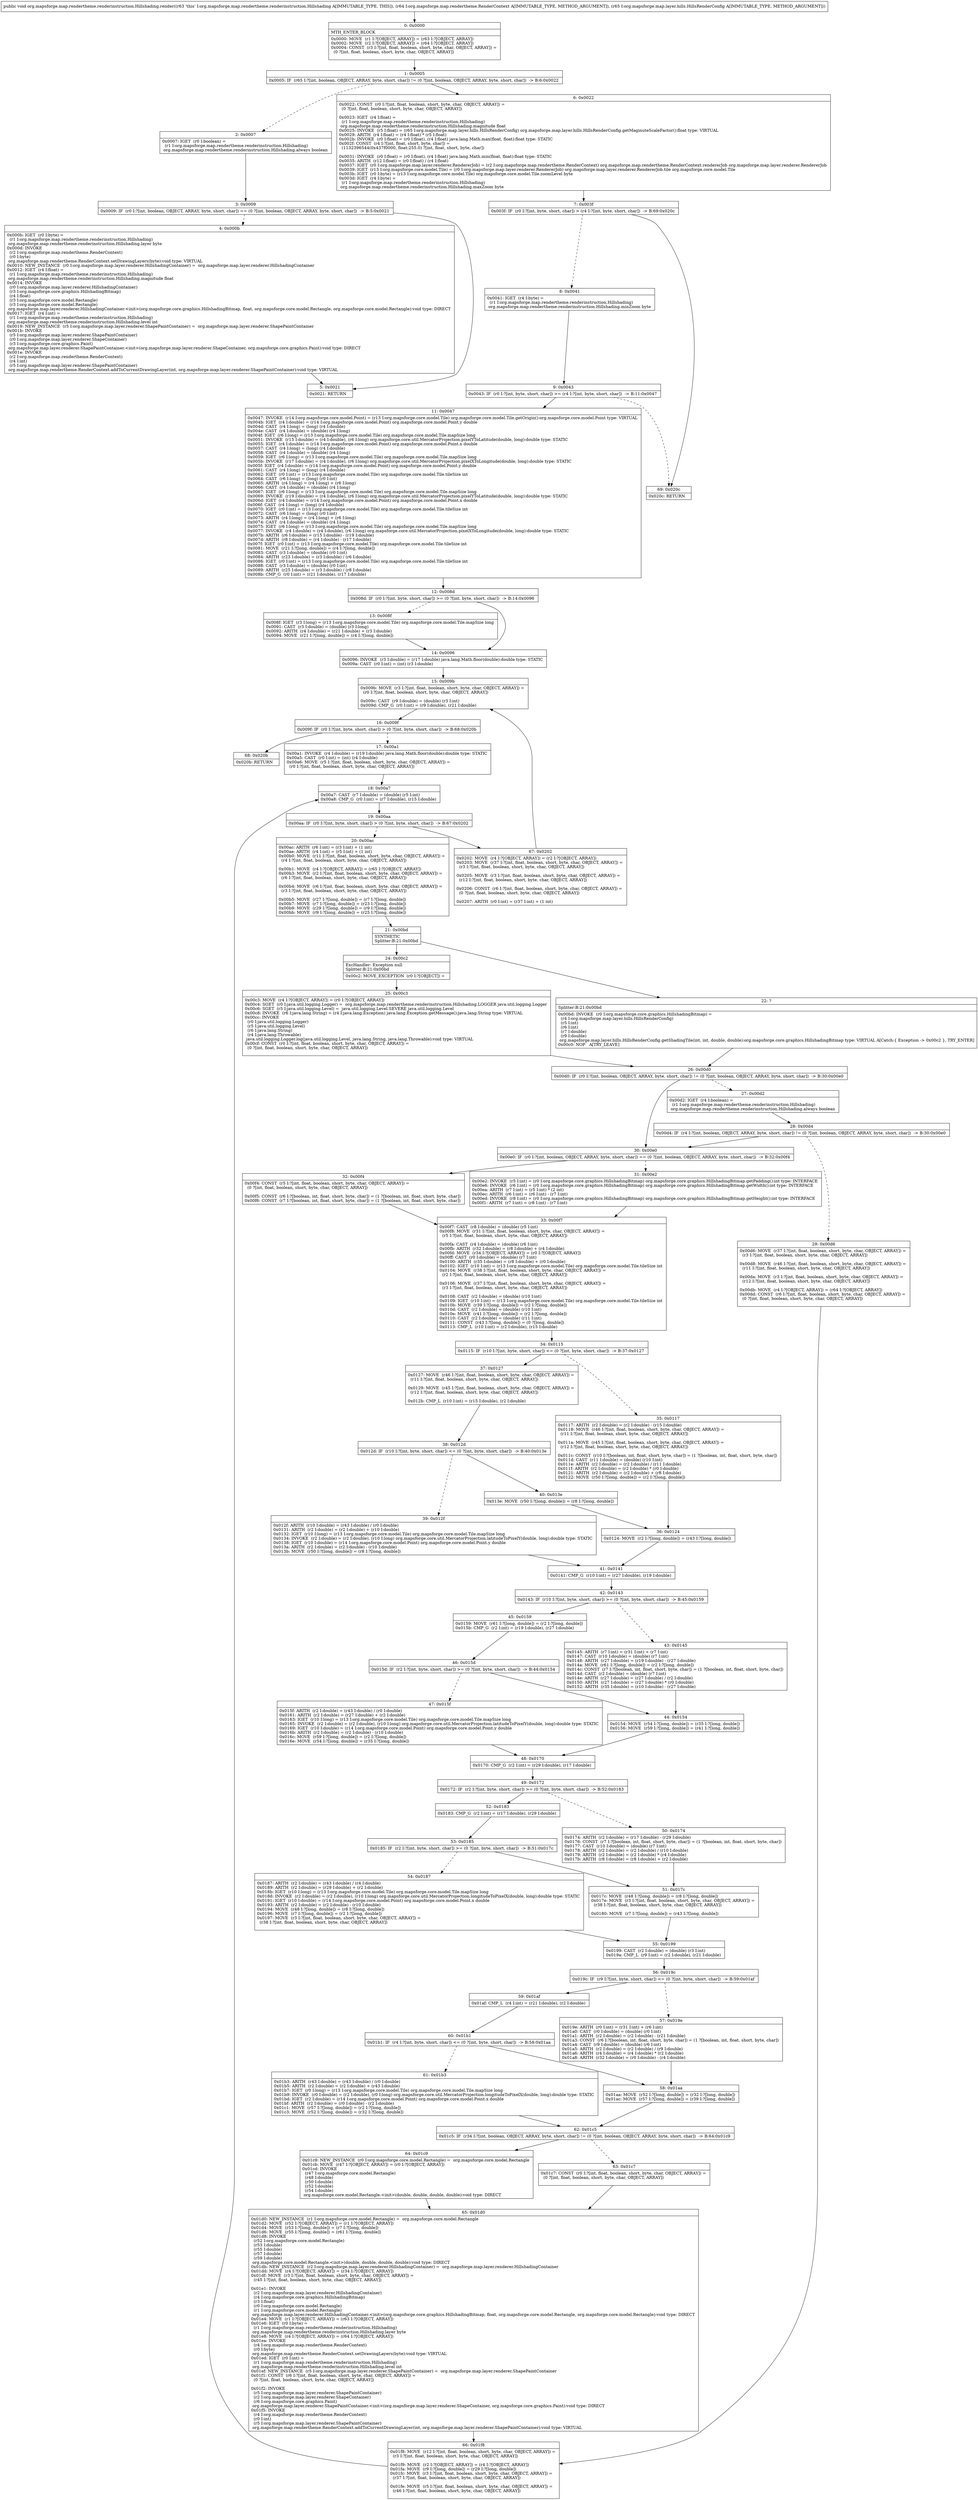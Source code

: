 digraph "CFG fororg.mapsforge.map.rendertheme.renderinstruction.Hillshading.render(Lorg\/mapsforge\/map\/rendertheme\/RenderContext;Lorg\/mapsforge\/map\/layer\/hills\/HillsRenderConfig;)V" {
Node_0 [shape=record,label="{0\:\ 0x0000|MTH_ENTER_BLOCK\l|0x0000: MOVE  (r1 I:?[OBJECT, ARRAY]) = (r63 I:?[OBJECT, ARRAY]) \l0x0002: MOVE  (r2 I:?[OBJECT, ARRAY]) = (r64 I:?[OBJECT, ARRAY]) \l0x0004: CONST  (r3 I:?[int, float, boolean, short, byte, char, OBJECT, ARRAY]) = \l  (0 ?[int, float, boolean, short, byte, char, OBJECT, ARRAY])\l \l}"];
Node_1 [shape=record,label="{1\:\ 0x0005|0x0005: IF  (r65 I:?[int, boolean, OBJECT, ARRAY, byte, short, char]) != (0 ?[int, boolean, OBJECT, ARRAY, byte, short, char])  \-\> B:6:0x0022 \l}"];
Node_2 [shape=record,label="{2\:\ 0x0007|0x0007: IGET  (r0 I:boolean) = \l  (r1 I:org.mapsforge.map.rendertheme.renderinstruction.Hillshading)\l org.mapsforge.map.rendertheme.renderinstruction.Hillshading.always boolean \l}"];
Node_3 [shape=record,label="{3\:\ 0x0009|0x0009: IF  (r0 I:?[int, boolean, OBJECT, ARRAY, byte, short, char]) == (0 ?[int, boolean, OBJECT, ARRAY, byte, short, char])  \-\> B:5:0x0021 \l}"];
Node_4 [shape=record,label="{4\:\ 0x000b|0x000b: IGET  (r0 I:byte) = \l  (r1 I:org.mapsforge.map.rendertheme.renderinstruction.Hillshading)\l org.mapsforge.map.rendertheme.renderinstruction.Hillshading.layer byte \l0x000d: INVOKE  \l  (r2 I:org.mapsforge.map.rendertheme.RenderContext)\l  (r0 I:byte)\l org.mapsforge.map.rendertheme.RenderContext.setDrawingLayers(byte):void type: VIRTUAL \l0x0010: NEW_INSTANCE  (r0 I:org.mapsforge.map.layer.renderer.HillshadingContainer) =  org.mapsforge.map.layer.renderer.HillshadingContainer \l0x0012: IGET  (r4 I:float) = \l  (r1 I:org.mapsforge.map.rendertheme.renderinstruction.Hillshading)\l org.mapsforge.map.rendertheme.renderinstruction.Hillshading.magnitude float \l0x0014: INVOKE  \l  (r0 I:org.mapsforge.map.layer.renderer.HillshadingContainer)\l  (r3 I:org.mapsforge.core.graphics.HillshadingBitmap)\l  (r4 I:float)\l  (r3 I:org.mapsforge.core.model.Rectangle)\l  (r3 I:org.mapsforge.core.model.Rectangle)\l org.mapsforge.map.layer.renderer.HillshadingContainer.\<init\>(org.mapsforge.core.graphics.HillshadingBitmap, float, org.mapsforge.core.model.Rectangle, org.mapsforge.core.model.Rectangle):void type: DIRECT \l0x0017: IGET  (r4 I:int) = \l  (r1 I:org.mapsforge.map.rendertheme.renderinstruction.Hillshading)\l org.mapsforge.map.rendertheme.renderinstruction.Hillshading.level int \l0x0019: NEW_INSTANCE  (r5 I:org.mapsforge.map.layer.renderer.ShapePaintContainer) =  org.mapsforge.map.layer.renderer.ShapePaintContainer \l0x001b: INVOKE  \l  (r5 I:org.mapsforge.map.layer.renderer.ShapePaintContainer)\l  (r0 I:org.mapsforge.map.layer.renderer.ShapeContainer)\l  (r3 I:org.mapsforge.core.graphics.Paint)\l org.mapsforge.map.layer.renderer.ShapePaintContainer.\<init\>(org.mapsforge.map.layer.renderer.ShapeContainer, org.mapsforge.core.graphics.Paint):void type: DIRECT \l0x001e: INVOKE  \l  (r2 I:org.mapsforge.map.rendertheme.RenderContext)\l  (r4 I:int)\l  (r5 I:org.mapsforge.map.layer.renderer.ShapePaintContainer)\l org.mapsforge.map.rendertheme.RenderContext.addToCurrentDrawingLayer(int, org.mapsforge.map.layer.renderer.ShapePaintContainer):void type: VIRTUAL \l}"];
Node_5 [shape=record,label="{5\:\ 0x0021|0x0021: RETURN   \l}"];
Node_6 [shape=record,label="{6\:\ 0x0022|0x0022: CONST  (r0 I:?[int, float, boolean, short, byte, char, OBJECT, ARRAY]) = \l  (0 ?[int, float, boolean, short, byte, char, OBJECT, ARRAY])\l \l0x0023: IGET  (r4 I:float) = \l  (r1 I:org.mapsforge.map.rendertheme.renderinstruction.Hillshading)\l org.mapsforge.map.rendertheme.renderinstruction.Hillshading.magnitude float \l0x0025: INVOKE  (r5 I:float) = (r65 I:org.mapsforge.map.layer.hills.HillsRenderConfig) org.mapsforge.map.layer.hills.HillsRenderConfig.getMaginuteScaleFactor():float type: VIRTUAL \l0x0029: ARITH  (r4 I:float) = (r4 I:float) * (r5 I:float) \l0x002b: INVOKE  (r0 I:float) = (r0 I:float), (r4 I:float) java.lang.Math.max(float, float):float type: STATIC \l0x002f: CONST  (r4 I:?[int, float, short, byte, char]) = \l  (1132396544(0x437f0000, float:255.0) ?[int, float, short, byte, char])\l \l0x0031: INVOKE  (r0 I:float) = (r0 I:float), (r4 I:float) java.lang.Math.min(float, float):float type: STATIC \l0x0035: ARITH  (r12 I:float) = (r0 I:float) \/ (r4 I:float) \l0x0037: IGET  (r0 I:org.mapsforge.map.layer.renderer.RendererJob) = (r2 I:org.mapsforge.map.rendertheme.RenderContext) org.mapsforge.map.rendertheme.RenderContext.rendererJob org.mapsforge.map.layer.renderer.RendererJob \l0x0039: IGET  (r13 I:org.mapsforge.core.model.Tile) = (r0 I:org.mapsforge.map.layer.renderer.RendererJob) org.mapsforge.map.layer.renderer.RendererJob.tile org.mapsforge.core.model.Tile \l0x003b: IGET  (r0 I:byte) = (r13 I:org.mapsforge.core.model.Tile) org.mapsforge.core.model.Tile.zoomLevel byte \l0x003d: IGET  (r4 I:byte) = \l  (r1 I:org.mapsforge.map.rendertheme.renderinstruction.Hillshading)\l org.mapsforge.map.rendertheme.renderinstruction.Hillshading.maxZoom byte \l}"];
Node_7 [shape=record,label="{7\:\ 0x003f|0x003f: IF  (r0 I:?[int, byte, short, char]) \> (r4 I:?[int, byte, short, char])  \-\> B:69:0x020c \l}"];
Node_8 [shape=record,label="{8\:\ 0x0041|0x0041: IGET  (r4 I:byte) = \l  (r1 I:org.mapsforge.map.rendertheme.renderinstruction.Hillshading)\l org.mapsforge.map.rendertheme.renderinstruction.Hillshading.minZoom byte \l}"];
Node_9 [shape=record,label="{9\:\ 0x0043|0x0043: IF  (r0 I:?[int, byte, short, char]) \>= (r4 I:?[int, byte, short, char])  \-\> B:11:0x0047 \l}"];
Node_11 [shape=record,label="{11\:\ 0x0047|0x0047: INVOKE  (r14 I:org.mapsforge.core.model.Point) = (r13 I:org.mapsforge.core.model.Tile) org.mapsforge.core.model.Tile.getOrigin():org.mapsforge.core.model.Point type: VIRTUAL \l0x004b: IGET  (r4 I:double) = (r14 I:org.mapsforge.core.model.Point) org.mapsforge.core.model.Point.y double \l0x004d: CAST  (r4 I:long) = (long) (r4 I:double) \l0x004e: CAST  (r4 I:double) = (double) (r4 I:long) \l0x004f: IGET  (r6 I:long) = (r13 I:org.mapsforge.core.model.Tile) org.mapsforge.core.model.Tile.mapSize long \l0x0051: INVOKE  (r15 I:double) = (r4 I:double), (r6 I:long) org.mapsforge.core.util.MercatorProjection.pixelYToLatitude(double, long):double type: STATIC \l0x0055: IGET  (r4 I:double) = (r14 I:org.mapsforge.core.model.Point) org.mapsforge.core.model.Point.x double \l0x0057: CAST  (r4 I:long) = (long) (r4 I:double) \l0x0058: CAST  (r4 I:double) = (double) (r4 I:long) \l0x0059: IGET  (r6 I:long) = (r13 I:org.mapsforge.core.model.Tile) org.mapsforge.core.model.Tile.mapSize long \l0x005b: INVOKE  (r17 I:double) = (r4 I:double), (r6 I:long) org.mapsforge.core.util.MercatorProjection.pixelXToLongitude(double, long):double type: STATIC \l0x005f: IGET  (r4 I:double) = (r14 I:org.mapsforge.core.model.Point) org.mapsforge.core.model.Point.y double \l0x0061: CAST  (r4 I:long) = (long) (r4 I:double) \l0x0062: IGET  (r0 I:int) = (r13 I:org.mapsforge.core.model.Tile) org.mapsforge.core.model.Tile.tileSize int \l0x0064: CAST  (r6 I:long) = (long) (r0 I:int) \l0x0065: ARITH  (r4 I:long) = (r4 I:long) + (r6 I:long) \l0x0066: CAST  (r4 I:double) = (double) (r4 I:long) \l0x0067: IGET  (r6 I:long) = (r13 I:org.mapsforge.core.model.Tile) org.mapsforge.core.model.Tile.mapSize long \l0x0069: INVOKE  (r19 I:double) = (r4 I:double), (r6 I:long) org.mapsforge.core.util.MercatorProjection.pixelYToLatitude(double, long):double type: STATIC \l0x006d: IGET  (r4 I:double) = (r14 I:org.mapsforge.core.model.Point) org.mapsforge.core.model.Point.x double \l0x006f: CAST  (r4 I:long) = (long) (r4 I:double) \l0x0070: IGET  (r0 I:int) = (r13 I:org.mapsforge.core.model.Tile) org.mapsforge.core.model.Tile.tileSize int \l0x0072: CAST  (r6 I:long) = (long) (r0 I:int) \l0x0073: ARITH  (r4 I:long) = (r4 I:long) + (r6 I:long) \l0x0074: CAST  (r4 I:double) = (double) (r4 I:long) \l0x0075: IGET  (r6 I:long) = (r13 I:org.mapsforge.core.model.Tile) org.mapsforge.core.model.Tile.mapSize long \l0x0077: INVOKE  (r4 I:double) = (r4 I:double), (r6 I:long) org.mapsforge.core.util.MercatorProjection.pixelXToLongitude(double, long):double type: STATIC \l0x007b: ARITH  (r6 I:double) = (r15 I:double) \- (r19 I:double) \l0x007d: ARITH  (r8 I:double) = (r4 I:double) \- (r17 I:double) \l0x007f: IGET  (r0 I:int) = (r13 I:org.mapsforge.core.model.Tile) org.mapsforge.core.model.Tile.tileSize int \l0x0081: MOVE  (r21 I:?[long, double]) = (r4 I:?[long, double]) \l0x0083: CAST  (r3 I:double) = (double) (r0 I:int) \l0x0084: ARITH  (r23 I:double) = (r3 I:double) \/ (r6 I:double) \l0x0086: IGET  (r0 I:int) = (r13 I:org.mapsforge.core.model.Tile) org.mapsforge.core.model.Tile.tileSize int \l0x0088: CAST  (r3 I:double) = (double) (r0 I:int) \l0x0089: ARITH  (r25 I:double) = (r3 I:double) \/ (r8 I:double) \l0x008b: CMP_G  (r0 I:int) = (r21 I:double), (r17 I:double) \l}"];
Node_12 [shape=record,label="{12\:\ 0x008d|0x008d: IF  (r0 I:?[int, byte, short, char]) \>= (0 ?[int, byte, short, char])  \-\> B:14:0x0096 \l}"];
Node_13 [shape=record,label="{13\:\ 0x008f|0x008f: IGET  (r3 I:long) = (r13 I:org.mapsforge.core.model.Tile) org.mapsforge.core.model.Tile.mapSize long \l0x0091: CAST  (r3 I:double) = (double) (r3 I:long) \l0x0092: ARITH  (r4 I:double) = (r21 I:double) + (r3 I:double) \l0x0094: MOVE  (r21 I:?[long, double]) = (r4 I:?[long, double]) \l}"];
Node_14 [shape=record,label="{14\:\ 0x0096|0x0096: INVOKE  (r3 I:double) = (r17 I:double) java.lang.Math.floor(double):double type: STATIC \l0x009a: CAST  (r0 I:int) = (int) (r3 I:double) \l}"];
Node_15 [shape=record,label="{15\:\ 0x009b|0x009b: MOVE  (r3 I:?[int, float, boolean, short, byte, char, OBJECT, ARRAY]) = \l  (r0 I:?[int, float, boolean, short, byte, char, OBJECT, ARRAY])\l \l0x009c: CAST  (r9 I:double) = (double) (r3 I:int) \l0x009d: CMP_G  (r0 I:int) = (r9 I:double), (r21 I:double) \l}"];
Node_16 [shape=record,label="{16\:\ 0x009f|0x009f: IF  (r0 I:?[int, byte, short, char]) \> (0 ?[int, byte, short, char])  \-\> B:68:0x020b \l}"];
Node_17 [shape=record,label="{17\:\ 0x00a1|0x00a1: INVOKE  (r4 I:double) = (r19 I:double) java.lang.Math.floor(double):double type: STATIC \l0x00a5: CAST  (r0 I:int) = (int) (r4 I:double) \l0x00a6: MOVE  (r5 I:?[int, float, boolean, short, byte, char, OBJECT, ARRAY]) = \l  (r0 I:?[int, float, boolean, short, byte, char, OBJECT, ARRAY])\l \l}"];
Node_18 [shape=record,label="{18\:\ 0x00a7|0x00a7: CAST  (r7 I:double) = (double) (r5 I:int) \l0x00a8: CMP_G  (r0 I:int) = (r7 I:double), (r15 I:double) \l}"];
Node_19 [shape=record,label="{19\:\ 0x00aa|0x00aa: IF  (r0 I:?[int, byte, short, char]) \> (0 ?[int, byte, short, char])  \-\> B:67:0x0202 \l}"];
Node_20 [shape=record,label="{20\:\ 0x00ac|0x00ac: ARITH  (r6 I:int) = (r3 I:int) + (1 int) \l0x00ae: ARITH  (r4 I:int) = (r5 I:int) + (1 int) \l0x00b0: MOVE  (r11 I:?[int, float, boolean, short, byte, char, OBJECT, ARRAY]) = \l  (r4 I:?[int, float, boolean, short, byte, char, OBJECT, ARRAY])\l \l0x00b1: MOVE  (r4 I:?[OBJECT, ARRAY]) = (r65 I:?[OBJECT, ARRAY]) \l0x00b3: MOVE  (r2 I:?[int, float, boolean, short, byte, char, OBJECT, ARRAY]) = \l  (r6 I:?[int, float, boolean, short, byte, char, OBJECT, ARRAY])\l \l0x00b4: MOVE  (r6 I:?[int, float, boolean, short, byte, char, OBJECT, ARRAY]) = \l  (r3 I:?[int, float, boolean, short, byte, char, OBJECT, ARRAY])\l \l0x00b5: MOVE  (r27 I:?[long, double]) = (r7 I:?[long, double]) \l0x00b7: MOVE  (r7 I:?[long, double]) = (r23 I:?[long, double]) \l0x00b9: MOVE  (r29 I:?[long, double]) = (r9 I:?[long, double]) \l0x00bb: MOVE  (r9 I:?[long, double]) = (r25 I:?[long, double]) \l}"];
Node_21 [shape=record,label="{21\:\ 0x00bd|SYNTHETIC\lSplitter:B:21:0x00bd\l}"];
Node_22 [shape=record,label="{22\:\ ?|Splitter:B:21:0x00bd\l|0x00bd: INVOKE  (r0 I:org.mapsforge.core.graphics.HillshadingBitmap) = \l  (r4 I:org.mapsforge.map.layer.hills.HillsRenderConfig)\l  (r5 I:int)\l  (r6 I:int)\l  (r7 I:double)\l  (r9 I:double)\l org.mapsforge.map.layer.hills.HillsRenderConfig.getShadingTile(int, int, double, double):org.mapsforge.core.graphics.HillshadingBitmap type: VIRTUAL A[Catch:\{ Exception \-\> 0x00c2 \}, TRY_ENTER]\l0x00c0: NOP   A[TRY_LEAVE]\l}"];
Node_24 [shape=record,label="{24\:\ 0x00c2|ExcHandler: Exception null\lSplitter:B:21:0x00bd\l|0x00c2: MOVE_EXCEPTION  (r0 I:?[OBJECT]) =  \l}"];
Node_25 [shape=record,label="{25\:\ 0x00c3|0x00c3: MOVE  (r4 I:?[OBJECT, ARRAY]) = (r0 I:?[OBJECT, ARRAY]) \l0x00c4: SGET  (r0 I:java.util.logging.Logger) =  org.mapsforge.map.rendertheme.renderinstruction.Hillshading.LOGGER java.util.logging.Logger \l0x00c6: SGET  (r5 I:java.util.logging.Level) =  java.util.logging.Level.SEVERE java.util.logging.Level \l0x00c8: INVOKE  (r6 I:java.lang.String) = (r4 I:java.lang.Exception) java.lang.Exception.getMessage():java.lang.String type: VIRTUAL \l0x00cc: INVOKE  \l  (r0 I:java.util.logging.Logger)\l  (r5 I:java.util.logging.Level)\l  (r6 I:java.lang.String)\l  (r4 I:java.lang.Throwable)\l java.util.logging.Logger.log(java.util.logging.Level, java.lang.String, java.lang.Throwable):void type: VIRTUAL \l0x00cf: CONST  (r0 I:?[int, float, boolean, short, byte, char, OBJECT, ARRAY]) = \l  (0 ?[int, float, boolean, short, byte, char, OBJECT, ARRAY])\l \l}"];
Node_26 [shape=record,label="{26\:\ 0x00d0|0x00d0: IF  (r0 I:?[int, boolean, OBJECT, ARRAY, byte, short, char]) != (0 ?[int, boolean, OBJECT, ARRAY, byte, short, char])  \-\> B:30:0x00e0 \l}"];
Node_27 [shape=record,label="{27\:\ 0x00d2|0x00d2: IGET  (r4 I:boolean) = \l  (r1 I:org.mapsforge.map.rendertheme.renderinstruction.Hillshading)\l org.mapsforge.map.rendertheme.renderinstruction.Hillshading.always boolean \l}"];
Node_28 [shape=record,label="{28\:\ 0x00d4|0x00d4: IF  (r4 I:?[int, boolean, OBJECT, ARRAY, byte, short, char]) != (0 ?[int, boolean, OBJECT, ARRAY, byte, short, char])  \-\> B:30:0x00e0 \l}"];
Node_29 [shape=record,label="{29\:\ 0x00d6|0x00d6: MOVE  (r37 I:?[int, float, boolean, short, byte, char, OBJECT, ARRAY]) = \l  (r3 I:?[int, float, boolean, short, byte, char, OBJECT, ARRAY])\l \l0x00d8: MOVE  (r46 I:?[int, float, boolean, short, byte, char, OBJECT, ARRAY]) = \l  (r11 I:?[int, float, boolean, short, byte, char, OBJECT, ARRAY])\l \l0x00da: MOVE  (r3 I:?[int, float, boolean, short, byte, char, OBJECT, ARRAY]) = \l  (r12 I:?[int, float, boolean, short, byte, char, OBJECT, ARRAY])\l \l0x00db: MOVE  (r4 I:?[OBJECT, ARRAY]) = (r64 I:?[OBJECT, ARRAY]) \l0x00dd: CONST  (r6 I:?[int, float, boolean, short, byte, char, OBJECT, ARRAY]) = \l  (0 ?[int, float, boolean, short, byte, char, OBJECT, ARRAY])\l \l}"];
Node_30 [shape=record,label="{30\:\ 0x00e0|0x00e0: IF  (r0 I:?[int, boolean, OBJECT, ARRAY, byte, short, char]) == (0 ?[int, boolean, OBJECT, ARRAY, byte, short, char])  \-\> B:32:0x00f4 \l}"];
Node_31 [shape=record,label="{31\:\ 0x00e2|0x00e2: INVOKE  (r5 I:int) = (r0 I:org.mapsforge.core.graphics.HillshadingBitmap) org.mapsforge.core.graphics.HillshadingBitmap.getPadding():int type: INTERFACE \l0x00e6: INVOKE  (r6 I:int) = (r0 I:org.mapsforge.core.graphics.HillshadingBitmap) org.mapsforge.core.graphics.HillshadingBitmap.getWidth():int type: INTERFACE \l0x00ea: ARITH  (r7 I:int) = (r5 I:int) * (2 int) \l0x00ec: ARITH  (r6 I:int) = (r6 I:int) \- (r7 I:int) \l0x00ed: INVOKE  (r8 I:int) = (r0 I:org.mapsforge.core.graphics.HillshadingBitmap) org.mapsforge.core.graphics.HillshadingBitmap.getHeight():int type: INTERFACE \l0x00f1: ARITH  (r7 I:int) = (r8 I:int) \- (r7 I:int) \l}"];
Node_32 [shape=record,label="{32\:\ 0x00f4|0x00f4: CONST  (r5 I:?[int, float, boolean, short, byte, char, OBJECT, ARRAY]) = \l  (0 ?[int, float, boolean, short, byte, char, OBJECT, ARRAY])\l \l0x00f5: CONST  (r6 I:?[boolean, int, float, short, byte, char]) = (1 ?[boolean, int, float, short, byte, char]) \l0x00f6: CONST  (r7 I:?[boolean, int, float, short, byte, char]) = (1 ?[boolean, int, float, short, byte, char]) \l}"];
Node_33 [shape=record,label="{33\:\ 0x00f7|0x00f7: CAST  (r8 I:double) = (double) (r5 I:int) \l0x00f8: MOVE  (r31 I:?[int, float, boolean, short, byte, char, OBJECT, ARRAY]) = \l  (r5 I:?[int, float, boolean, short, byte, char, OBJECT, ARRAY])\l \l0x00fa: CAST  (r4 I:double) = (double) (r6 I:int) \l0x00fb: ARITH  (r32 I:double) = (r8 I:double) + (r4 I:double) \l0x00fd: MOVE  (r34 I:?[OBJECT, ARRAY]) = (r0 I:?[OBJECT, ARRAY]) \l0x00ff: CAST  (r0 I:double) = (double) (r7 I:int) \l0x0100: ARITH  (r35 I:double) = (r8 I:double) + (r0 I:double) \l0x0102: IGET  (r10 I:int) = (r13 I:org.mapsforge.core.model.Tile) org.mapsforge.core.model.Tile.tileSize int \l0x0104: MOVE  (r38 I:?[int, float, boolean, short, byte, char, OBJECT, ARRAY]) = \l  (r2 I:?[int, float, boolean, short, byte, char, OBJECT, ARRAY])\l \l0x0106: MOVE  (r37 I:?[int, float, boolean, short, byte, char, OBJECT, ARRAY]) = \l  (r3 I:?[int, float, boolean, short, byte, char, OBJECT, ARRAY])\l \l0x0108: CAST  (r2 I:double) = (double) (r10 I:int) \l0x0109: IGET  (r10 I:int) = (r13 I:org.mapsforge.core.model.Tile) org.mapsforge.core.model.Tile.tileSize int \l0x010b: MOVE  (r39 I:?[long, double]) = (r2 I:?[long, double]) \l0x010d: CAST  (r2 I:double) = (double) (r10 I:int) \l0x010e: MOVE  (r41 I:?[long, double]) = (r2 I:?[long, double]) \l0x0110: CAST  (r2 I:double) = (double) (r11 I:int) \l0x0111: CONST  (r43 I:?[long, double]) = (0 ?[long, double]) \l0x0113: CMP_L  (r10 I:int) = (r2 I:double), (r15 I:double) \l}"];
Node_34 [shape=record,label="{34\:\ 0x0115|0x0115: IF  (r10 I:?[int, byte, short, char]) \<= (0 ?[int, byte, short, char])  \-\> B:37:0x0127 \l}"];
Node_35 [shape=record,label="{35\:\ 0x0117|0x0117: ARITH  (r2 I:double) = (r2 I:double) \- (r15 I:double) \l0x0118: MOVE  (r46 I:?[int, float, boolean, short, byte, char, OBJECT, ARRAY]) = \l  (r11 I:?[int, float, boolean, short, byte, char, OBJECT, ARRAY])\l \l0x011a: MOVE  (r45 I:?[int, float, boolean, short, byte, char, OBJECT, ARRAY]) = \l  (r12 I:?[int, float, boolean, short, byte, char, OBJECT, ARRAY])\l \l0x011c: CONST  (r10 I:?[boolean, int, float, short, byte, char]) = (1 ?[boolean, int, float, short, byte, char]) \l0x011d: CAST  (r11 I:double) = (double) (r10 I:int) \l0x011e: ARITH  (r2 I:double) = (r2 I:double) \/ (r11 I:double) \l0x011f: ARITH  (r2 I:double) = (r2 I:double) * (r0 I:double) \l0x0121: ARITH  (r2 I:double) = (r2 I:double) + (r8 I:double) \l0x0122: MOVE  (r50 I:?[long, double]) = (r2 I:?[long, double]) \l}"];
Node_36 [shape=record,label="{36\:\ 0x0124|0x0124: MOVE  (r2 I:?[long, double]) = (r43 I:?[long, double]) \l}"];
Node_37 [shape=record,label="{37\:\ 0x0127|0x0127: MOVE  (r46 I:?[int, float, boolean, short, byte, char, OBJECT, ARRAY]) = \l  (r11 I:?[int, float, boolean, short, byte, char, OBJECT, ARRAY])\l \l0x0129: MOVE  (r45 I:?[int, float, boolean, short, byte, char, OBJECT, ARRAY]) = \l  (r12 I:?[int, float, boolean, short, byte, char, OBJECT, ARRAY])\l \l0x012b: CMP_L  (r10 I:int) = (r15 I:double), (r2 I:double) \l}"];
Node_38 [shape=record,label="{38\:\ 0x012d|0x012d: IF  (r10 I:?[int, byte, short, char]) \<= (0 ?[int, byte, short, char])  \-\> B:40:0x013e \l}"];
Node_39 [shape=record,label="{39\:\ 0x012f|0x012f: ARITH  (r10 I:double) = (r43 I:double) \/ (r0 I:double) \l0x0131: ARITH  (r2 I:double) = (r2 I:double) + (r10 I:double) \l0x0132: IGET  (r10 I:long) = (r13 I:org.mapsforge.core.model.Tile) org.mapsforge.core.model.Tile.mapSize long \l0x0134: INVOKE  (r2 I:double) = (r2 I:double), (r10 I:long) org.mapsforge.core.util.MercatorProjection.latitudeToPixelY(double, long):double type: STATIC \l0x0138: IGET  (r10 I:double) = (r14 I:org.mapsforge.core.model.Point) org.mapsforge.core.model.Point.y double \l0x013a: ARITH  (r2 I:double) = (r2 I:double) \- (r10 I:double) \l0x013b: MOVE  (r50 I:?[long, double]) = (r8 I:?[long, double]) \l}"];
Node_40 [shape=record,label="{40\:\ 0x013e|0x013e: MOVE  (r50 I:?[long, double]) = (r8 I:?[long, double]) \l}"];
Node_41 [shape=record,label="{41\:\ 0x0141|0x0141: CMP_G  (r10 I:int) = (r27 I:double), (r19 I:double) \l}"];
Node_42 [shape=record,label="{42\:\ 0x0143|0x0143: IF  (r10 I:?[int, byte, short, char]) \>= (0 ?[int, byte, short, char])  \-\> B:45:0x0159 \l}"];
Node_43 [shape=record,label="{43\:\ 0x0145|0x0145: ARITH  (r7 I:int) = (r31 I:int) + (r7 I:int) \l0x0147: CAST  (r10 I:double) = (double) (r7 I:int) \l0x0148: ARITH  (r27 I:double) = (r19 I:double) \- (r27 I:double) \l0x014a: MOVE  (r61 I:?[long, double]) = (r2 I:?[long, double]) \l0x014c: CONST  (r7 I:?[boolean, int, float, short, byte, char]) = (1 ?[boolean, int, float, short, byte, char]) \l0x014d: CAST  (r2 I:double) = (double) (r7 I:int) \l0x014e: ARITH  (r27 I:double) = (r27 I:double) \/ (r2 I:double) \l0x0150: ARITH  (r27 I:double) = (r27 I:double) * (r0 I:double) \l0x0152: ARITH  (r35 I:double) = (r10 I:double) \- (r27 I:double) \l}"];
Node_44 [shape=record,label="{44\:\ 0x0154|0x0154: MOVE  (r54 I:?[long, double]) = (r35 I:?[long, double]) \l0x0156: MOVE  (r59 I:?[long, double]) = (r41 I:?[long, double]) \l}"];
Node_45 [shape=record,label="{45\:\ 0x0159|0x0159: MOVE  (r61 I:?[long, double]) = (r2 I:?[long, double]) \l0x015b: CMP_G  (r2 I:int) = (r19 I:double), (r27 I:double) \l}"];
Node_46 [shape=record,label="{46\:\ 0x015d|0x015d: IF  (r2 I:?[int, byte, short, char]) \>= (0 ?[int, byte, short, char])  \-\> B:44:0x0154 \l}"];
Node_47 [shape=record,label="{47\:\ 0x015f|0x015f: ARITH  (r2 I:double) = (r43 I:double) \/ (r0 I:double) \l0x0161: ARITH  (r2 I:double) = (r27 I:double) + (r2 I:double) \l0x0163: IGET  (r10 I:long) = (r13 I:org.mapsforge.core.model.Tile) org.mapsforge.core.model.Tile.mapSize long \l0x0165: INVOKE  (r2 I:double) = (r2 I:double), (r10 I:long) org.mapsforge.core.util.MercatorProjection.latitudeToPixelY(double, long):double type: STATIC \l0x0169: IGET  (r10 I:double) = (r14 I:org.mapsforge.core.model.Point) org.mapsforge.core.model.Point.y double \l0x016b: ARITH  (r2 I:double) = (r2 I:double) \- (r10 I:double) \l0x016c: MOVE  (r59 I:?[long, double]) = (r2 I:?[long, double]) \l0x016e: MOVE  (r54 I:?[long, double]) = (r35 I:?[long, double]) \l}"];
Node_48 [shape=record,label="{48\:\ 0x0170|0x0170: CMP_G  (r2 I:int) = (r29 I:double), (r17 I:double) \l}"];
Node_49 [shape=record,label="{49\:\ 0x0172|0x0172: IF  (r2 I:?[int, byte, short, char]) \>= (0 ?[int, byte, short, char])  \-\> B:52:0x0183 \l}"];
Node_50 [shape=record,label="{50\:\ 0x0174|0x0174: ARITH  (r2 I:double) = (r17 I:double) \- (r29 I:double) \l0x0176: CONST  (r7 I:?[boolean, int, float, short, byte, char]) = (1 ?[boolean, int, float, short, byte, char]) \l0x0177: CAST  (r10 I:double) = (double) (r7 I:int) \l0x0178: ARITH  (r2 I:double) = (r2 I:double) \/ (r10 I:double) \l0x0179: ARITH  (r2 I:double) = (r2 I:double) * (r4 I:double) \l0x017b: ARITH  (r8 I:double) = (r8 I:double) + (r2 I:double) \l}"];
Node_51 [shape=record,label="{51\:\ 0x017c|0x017c: MOVE  (r48 I:?[long, double]) = (r8 I:?[long, double]) \l0x017e: MOVE  (r3 I:?[int, float, boolean, short, byte, char, OBJECT, ARRAY]) = \l  (r38 I:?[int, float, boolean, short, byte, char, OBJECT, ARRAY])\l \l0x0180: MOVE  (r7 I:?[long, double]) = (r43 I:?[long, double]) \l}"];
Node_52 [shape=record,label="{52\:\ 0x0183|0x0183: CMP_G  (r2 I:int) = (r17 I:double), (r29 I:double) \l}"];
Node_53 [shape=record,label="{53\:\ 0x0185|0x0185: IF  (r2 I:?[int, byte, short, char]) \>= (0 ?[int, byte, short, char])  \-\> B:51:0x017c \l}"];
Node_54 [shape=record,label="{54\:\ 0x0187|0x0187: ARITH  (r2 I:double) = (r43 I:double) \/ (r4 I:double) \l0x0189: ARITH  (r2 I:double) = (r29 I:double) + (r2 I:double) \l0x018b: IGET  (r10 I:long) = (r13 I:org.mapsforge.core.model.Tile) org.mapsforge.core.model.Tile.mapSize long \l0x018d: INVOKE  (r2 I:double) = (r2 I:double), (r10 I:long) org.mapsforge.core.util.MercatorProjection.longitudeToPixelX(double, long):double type: STATIC \l0x0191: IGET  (r10 I:double) = (r14 I:org.mapsforge.core.model.Point) org.mapsforge.core.model.Point.x double \l0x0193: ARITH  (r2 I:double) = (r2 I:double) \- (r10 I:double) \l0x0194: MOVE  (r48 I:?[long, double]) = (r8 I:?[long, double]) \l0x0196: MOVE  (r7 I:?[long, double]) = (r2 I:?[long, double]) \l0x0197: MOVE  (r3 I:?[int, float, boolean, short, byte, char, OBJECT, ARRAY]) = \l  (r38 I:?[int, float, boolean, short, byte, char, OBJECT, ARRAY])\l \l}"];
Node_55 [shape=record,label="{55\:\ 0x0199|0x0199: CAST  (r2 I:double) = (double) (r3 I:int) \l0x019a: CMP_L  (r9 I:int) = (r2 I:double), (r21 I:double) \l}"];
Node_56 [shape=record,label="{56\:\ 0x019c|0x019c: IF  (r9 I:?[int, byte, short, char]) \<= (0 ?[int, byte, short, char])  \-\> B:59:0x01af \l}"];
Node_57 [shape=record,label="{57\:\ 0x019e|0x019e: ARITH  (r0 I:int) = (r31 I:int) + (r6 I:int) \l0x01a0: CAST  (r0 I:double) = (double) (r0 I:int) \l0x01a1: ARITH  (r2 I:double) = (r2 I:double) \- (r21 I:double) \l0x01a3: CONST  (r6 I:?[boolean, int, float, short, byte, char]) = (1 ?[boolean, int, float, short, byte, char]) \l0x01a4: CAST  (r9 I:double) = (double) (r6 I:int) \l0x01a5: ARITH  (r2 I:double) = (r2 I:double) \/ (r9 I:double) \l0x01a6: ARITH  (r4 I:double) = (r4 I:double) * (r2 I:double) \l0x01a8: ARITH  (r32 I:double) = (r0 I:double) \- (r4 I:double) \l}"];
Node_58 [shape=record,label="{58\:\ 0x01aa|0x01aa: MOVE  (r52 I:?[long, double]) = (r32 I:?[long, double]) \l0x01ac: MOVE  (r57 I:?[long, double]) = (r39 I:?[long, double]) \l}"];
Node_59 [shape=record,label="{59\:\ 0x01af|0x01af: CMP_L  (r4 I:int) = (r21 I:double), (r2 I:double) \l}"];
Node_60 [shape=record,label="{60\:\ 0x01b1|0x01b1: IF  (r4 I:?[int, byte, short, char]) \<= (0 ?[int, byte, short, char])  \-\> B:58:0x01aa \l}"];
Node_61 [shape=record,label="{61\:\ 0x01b3|0x01b3: ARITH  (r43 I:double) = (r43 I:double) \/ (r0 I:double) \l0x01b5: ARITH  (r2 I:double) = (r2 I:double) + (r43 I:double) \l0x01b7: IGET  (r0 I:long) = (r13 I:org.mapsforge.core.model.Tile) org.mapsforge.core.model.Tile.mapSize long \l0x01b9: INVOKE  (r0 I:double) = (r2 I:double), (r0 I:long) org.mapsforge.core.util.MercatorProjection.longitudeToPixelX(double, long):double type: STATIC \l0x01bd: IGET  (r2 I:double) = (r14 I:org.mapsforge.core.model.Point) org.mapsforge.core.model.Point.x double \l0x01bf: ARITH  (r2 I:double) = (r0 I:double) \- (r2 I:double) \l0x01c1: MOVE  (r57 I:?[long, double]) = (r2 I:?[long, double]) \l0x01c3: MOVE  (r52 I:?[long, double]) = (r32 I:?[long, double]) \l}"];
Node_62 [shape=record,label="{62\:\ 0x01c5|0x01c5: IF  (r34 I:?[int, boolean, OBJECT, ARRAY, byte, short, char]) != (0 ?[int, boolean, OBJECT, ARRAY, byte, short, char])  \-\> B:64:0x01c9 \l}"];
Node_63 [shape=record,label="{63\:\ 0x01c7|0x01c7: CONST  (r0 I:?[int, float, boolean, short, byte, char, OBJECT, ARRAY]) = \l  (0 ?[int, float, boolean, short, byte, char, OBJECT, ARRAY])\l \l}"];
Node_64 [shape=record,label="{64\:\ 0x01c9|0x01c9: NEW_INSTANCE  (r0 I:org.mapsforge.core.model.Rectangle) =  org.mapsforge.core.model.Rectangle \l0x01cb: MOVE  (r47 I:?[OBJECT, ARRAY]) = (r0 I:?[OBJECT, ARRAY]) \l0x01cd: INVOKE  \l  (r47 I:org.mapsforge.core.model.Rectangle)\l  (r48 I:double)\l  (r50 I:double)\l  (r52 I:double)\l  (r54 I:double)\l org.mapsforge.core.model.Rectangle.\<init\>(double, double, double, double):void type: DIRECT \l}"];
Node_65 [shape=record,label="{65\:\ 0x01d0|0x01d0: NEW_INSTANCE  (r1 I:org.mapsforge.core.model.Rectangle) =  org.mapsforge.core.model.Rectangle \l0x01d2: MOVE  (r52 I:?[OBJECT, ARRAY]) = (r1 I:?[OBJECT, ARRAY]) \l0x01d4: MOVE  (r53 I:?[long, double]) = (r7 I:?[long, double]) \l0x01d6: MOVE  (r55 I:?[long, double]) = (r61 I:?[long, double]) \l0x01d8: INVOKE  \l  (r52 I:org.mapsforge.core.model.Rectangle)\l  (r53 I:double)\l  (r55 I:double)\l  (r57 I:double)\l  (r59 I:double)\l org.mapsforge.core.model.Rectangle.\<init\>(double, double, double, double):void type: DIRECT \l0x01db: NEW_INSTANCE  (r2 I:org.mapsforge.map.layer.renderer.HillshadingContainer) =  org.mapsforge.map.layer.renderer.HillshadingContainer \l0x01dd: MOVE  (r4 I:?[OBJECT, ARRAY]) = (r34 I:?[OBJECT, ARRAY]) \l0x01df: MOVE  (r3 I:?[int, float, boolean, short, byte, char, OBJECT, ARRAY]) = \l  (r45 I:?[int, float, boolean, short, byte, char, OBJECT, ARRAY])\l \l0x01e1: INVOKE  \l  (r2 I:org.mapsforge.map.layer.renderer.HillshadingContainer)\l  (r4 I:org.mapsforge.core.graphics.HillshadingBitmap)\l  (r3 I:float)\l  (r0 I:org.mapsforge.core.model.Rectangle)\l  (r1 I:org.mapsforge.core.model.Rectangle)\l org.mapsforge.map.layer.renderer.HillshadingContainer.\<init\>(org.mapsforge.core.graphics.HillshadingBitmap, float, org.mapsforge.core.model.Rectangle, org.mapsforge.core.model.Rectangle):void type: DIRECT \l0x01e4: MOVE  (r1 I:?[OBJECT, ARRAY]) = (r63 I:?[OBJECT, ARRAY]) \l0x01e6: IGET  (r0 I:byte) = \l  (r1 I:org.mapsforge.map.rendertheme.renderinstruction.Hillshading)\l org.mapsforge.map.rendertheme.renderinstruction.Hillshading.layer byte \l0x01e8: MOVE  (r4 I:?[OBJECT, ARRAY]) = (r64 I:?[OBJECT, ARRAY]) \l0x01ea: INVOKE  \l  (r4 I:org.mapsforge.map.rendertheme.RenderContext)\l  (r0 I:byte)\l org.mapsforge.map.rendertheme.RenderContext.setDrawingLayers(byte):void type: VIRTUAL \l0x01ed: IGET  (r0 I:int) = \l  (r1 I:org.mapsforge.map.rendertheme.renderinstruction.Hillshading)\l org.mapsforge.map.rendertheme.renderinstruction.Hillshading.level int \l0x01ef: NEW_INSTANCE  (r5 I:org.mapsforge.map.layer.renderer.ShapePaintContainer) =  org.mapsforge.map.layer.renderer.ShapePaintContainer \l0x01f1: CONST  (r6 I:?[int, float, boolean, short, byte, char, OBJECT, ARRAY]) = \l  (0 ?[int, float, boolean, short, byte, char, OBJECT, ARRAY])\l \l0x01f2: INVOKE  \l  (r5 I:org.mapsforge.map.layer.renderer.ShapePaintContainer)\l  (r2 I:org.mapsforge.map.layer.renderer.ShapeContainer)\l  (r6 I:org.mapsforge.core.graphics.Paint)\l org.mapsforge.map.layer.renderer.ShapePaintContainer.\<init\>(org.mapsforge.map.layer.renderer.ShapeContainer, org.mapsforge.core.graphics.Paint):void type: DIRECT \l0x01f5: INVOKE  \l  (r4 I:org.mapsforge.map.rendertheme.RenderContext)\l  (r0 I:int)\l  (r5 I:org.mapsforge.map.layer.renderer.ShapePaintContainer)\l org.mapsforge.map.rendertheme.RenderContext.addToCurrentDrawingLayer(int, org.mapsforge.map.layer.renderer.ShapePaintContainer):void type: VIRTUAL \l}"];
Node_66 [shape=record,label="{66\:\ 0x01f8|0x01f8: MOVE  (r12 I:?[int, float, boolean, short, byte, char, OBJECT, ARRAY]) = \l  (r3 I:?[int, float, boolean, short, byte, char, OBJECT, ARRAY])\l \l0x01f9: MOVE  (r2 I:?[OBJECT, ARRAY]) = (r4 I:?[OBJECT, ARRAY]) \l0x01fa: MOVE  (r9 I:?[long, double]) = (r29 I:?[long, double]) \l0x01fc: MOVE  (r3 I:?[int, float, boolean, short, byte, char, OBJECT, ARRAY]) = \l  (r37 I:?[int, float, boolean, short, byte, char, OBJECT, ARRAY])\l \l0x01fe: MOVE  (r5 I:?[int, float, boolean, short, byte, char, OBJECT, ARRAY]) = \l  (r46 I:?[int, float, boolean, short, byte, char, OBJECT, ARRAY])\l \l}"];
Node_67 [shape=record,label="{67\:\ 0x0202|0x0202: MOVE  (r4 I:?[OBJECT, ARRAY]) = (r2 I:?[OBJECT, ARRAY]) \l0x0203: MOVE  (r37 I:?[int, float, boolean, short, byte, char, OBJECT, ARRAY]) = \l  (r3 I:?[int, float, boolean, short, byte, char, OBJECT, ARRAY])\l \l0x0205: MOVE  (r3 I:?[int, float, boolean, short, byte, char, OBJECT, ARRAY]) = \l  (r12 I:?[int, float, boolean, short, byte, char, OBJECT, ARRAY])\l \l0x0206: CONST  (r6 I:?[int, float, boolean, short, byte, char, OBJECT, ARRAY]) = \l  (0 ?[int, float, boolean, short, byte, char, OBJECT, ARRAY])\l \l0x0207: ARITH  (r0 I:int) = (r37 I:int) + (1 int) \l}"];
Node_68 [shape=record,label="{68\:\ 0x020b|0x020b: RETURN   \l}"];
Node_69 [shape=record,label="{69\:\ 0x020c|0x020c: RETURN   \l}"];
MethodNode[shape=record,label="{public void org.mapsforge.map.rendertheme.renderinstruction.Hillshading.render((r63 'this' I:org.mapsforge.map.rendertheme.renderinstruction.Hillshading A[IMMUTABLE_TYPE, THIS]), (r64 I:org.mapsforge.map.rendertheme.RenderContext A[IMMUTABLE_TYPE, METHOD_ARGUMENT]), (r65 I:org.mapsforge.map.layer.hills.HillsRenderConfig A[IMMUTABLE_TYPE, METHOD_ARGUMENT])) }"];
MethodNode -> Node_0;
Node_0 -> Node_1;
Node_1 -> Node_2[style=dashed];
Node_1 -> Node_6;
Node_2 -> Node_3;
Node_3 -> Node_4[style=dashed];
Node_3 -> Node_5;
Node_4 -> Node_5;
Node_6 -> Node_7;
Node_7 -> Node_8[style=dashed];
Node_7 -> Node_69;
Node_8 -> Node_9;
Node_9 -> Node_11;
Node_9 -> Node_69[style=dashed];
Node_11 -> Node_12;
Node_12 -> Node_13[style=dashed];
Node_12 -> Node_14;
Node_13 -> Node_14;
Node_14 -> Node_15;
Node_15 -> Node_16;
Node_16 -> Node_17[style=dashed];
Node_16 -> Node_68;
Node_17 -> Node_18;
Node_18 -> Node_19;
Node_19 -> Node_20[style=dashed];
Node_19 -> Node_67;
Node_20 -> Node_21;
Node_21 -> Node_22;
Node_21 -> Node_24;
Node_22 -> Node_26;
Node_24 -> Node_25;
Node_25 -> Node_26;
Node_26 -> Node_27[style=dashed];
Node_26 -> Node_30;
Node_27 -> Node_28;
Node_28 -> Node_29[style=dashed];
Node_28 -> Node_30;
Node_29 -> Node_66;
Node_30 -> Node_31[style=dashed];
Node_30 -> Node_32;
Node_31 -> Node_33;
Node_32 -> Node_33;
Node_33 -> Node_34;
Node_34 -> Node_35[style=dashed];
Node_34 -> Node_37;
Node_35 -> Node_36;
Node_36 -> Node_41;
Node_37 -> Node_38;
Node_38 -> Node_39[style=dashed];
Node_38 -> Node_40;
Node_39 -> Node_41;
Node_40 -> Node_36;
Node_41 -> Node_42;
Node_42 -> Node_43[style=dashed];
Node_42 -> Node_45;
Node_43 -> Node_44;
Node_44 -> Node_48;
Node_45 -> Node_46;
Node_46 -> Node_44;
Node_46 -> Node_47[style=dashed];
Node_47 -> Node_48;
Node_48 -> Node_49;
Node_49 -> Node_50[style=dashed];
Node_49 -> Node_52;
Node_50 -> Node_51;
Node_51 -> Node_55;
Node_52 -> Node_53;
Node_53 -> Node_51;
Node_53 -> Node_54[style=dashed];
Node_54 -> Node_55;
Node_55 -> Node_56;
Node_56 -> Node_57[style=dashed];
Node_56 -> Node_59;
Node_57 -> Node_58;
Node_58 -> Node_62;
Node_59 -> Node_60;
Node_60 -> Node_58;
Node_60 -> Node_61[style=dashed];
Node_61 -> Node_62;
Node_62 -> Node_63[style=dashed];
Node_62 -> Node_64;
Node_63 -> Node_65;
Node_64 -> Node_65;
Node_65 -> Node_66;
Node_66 -> Node_18;
Node_67 -> Node_15;
}

